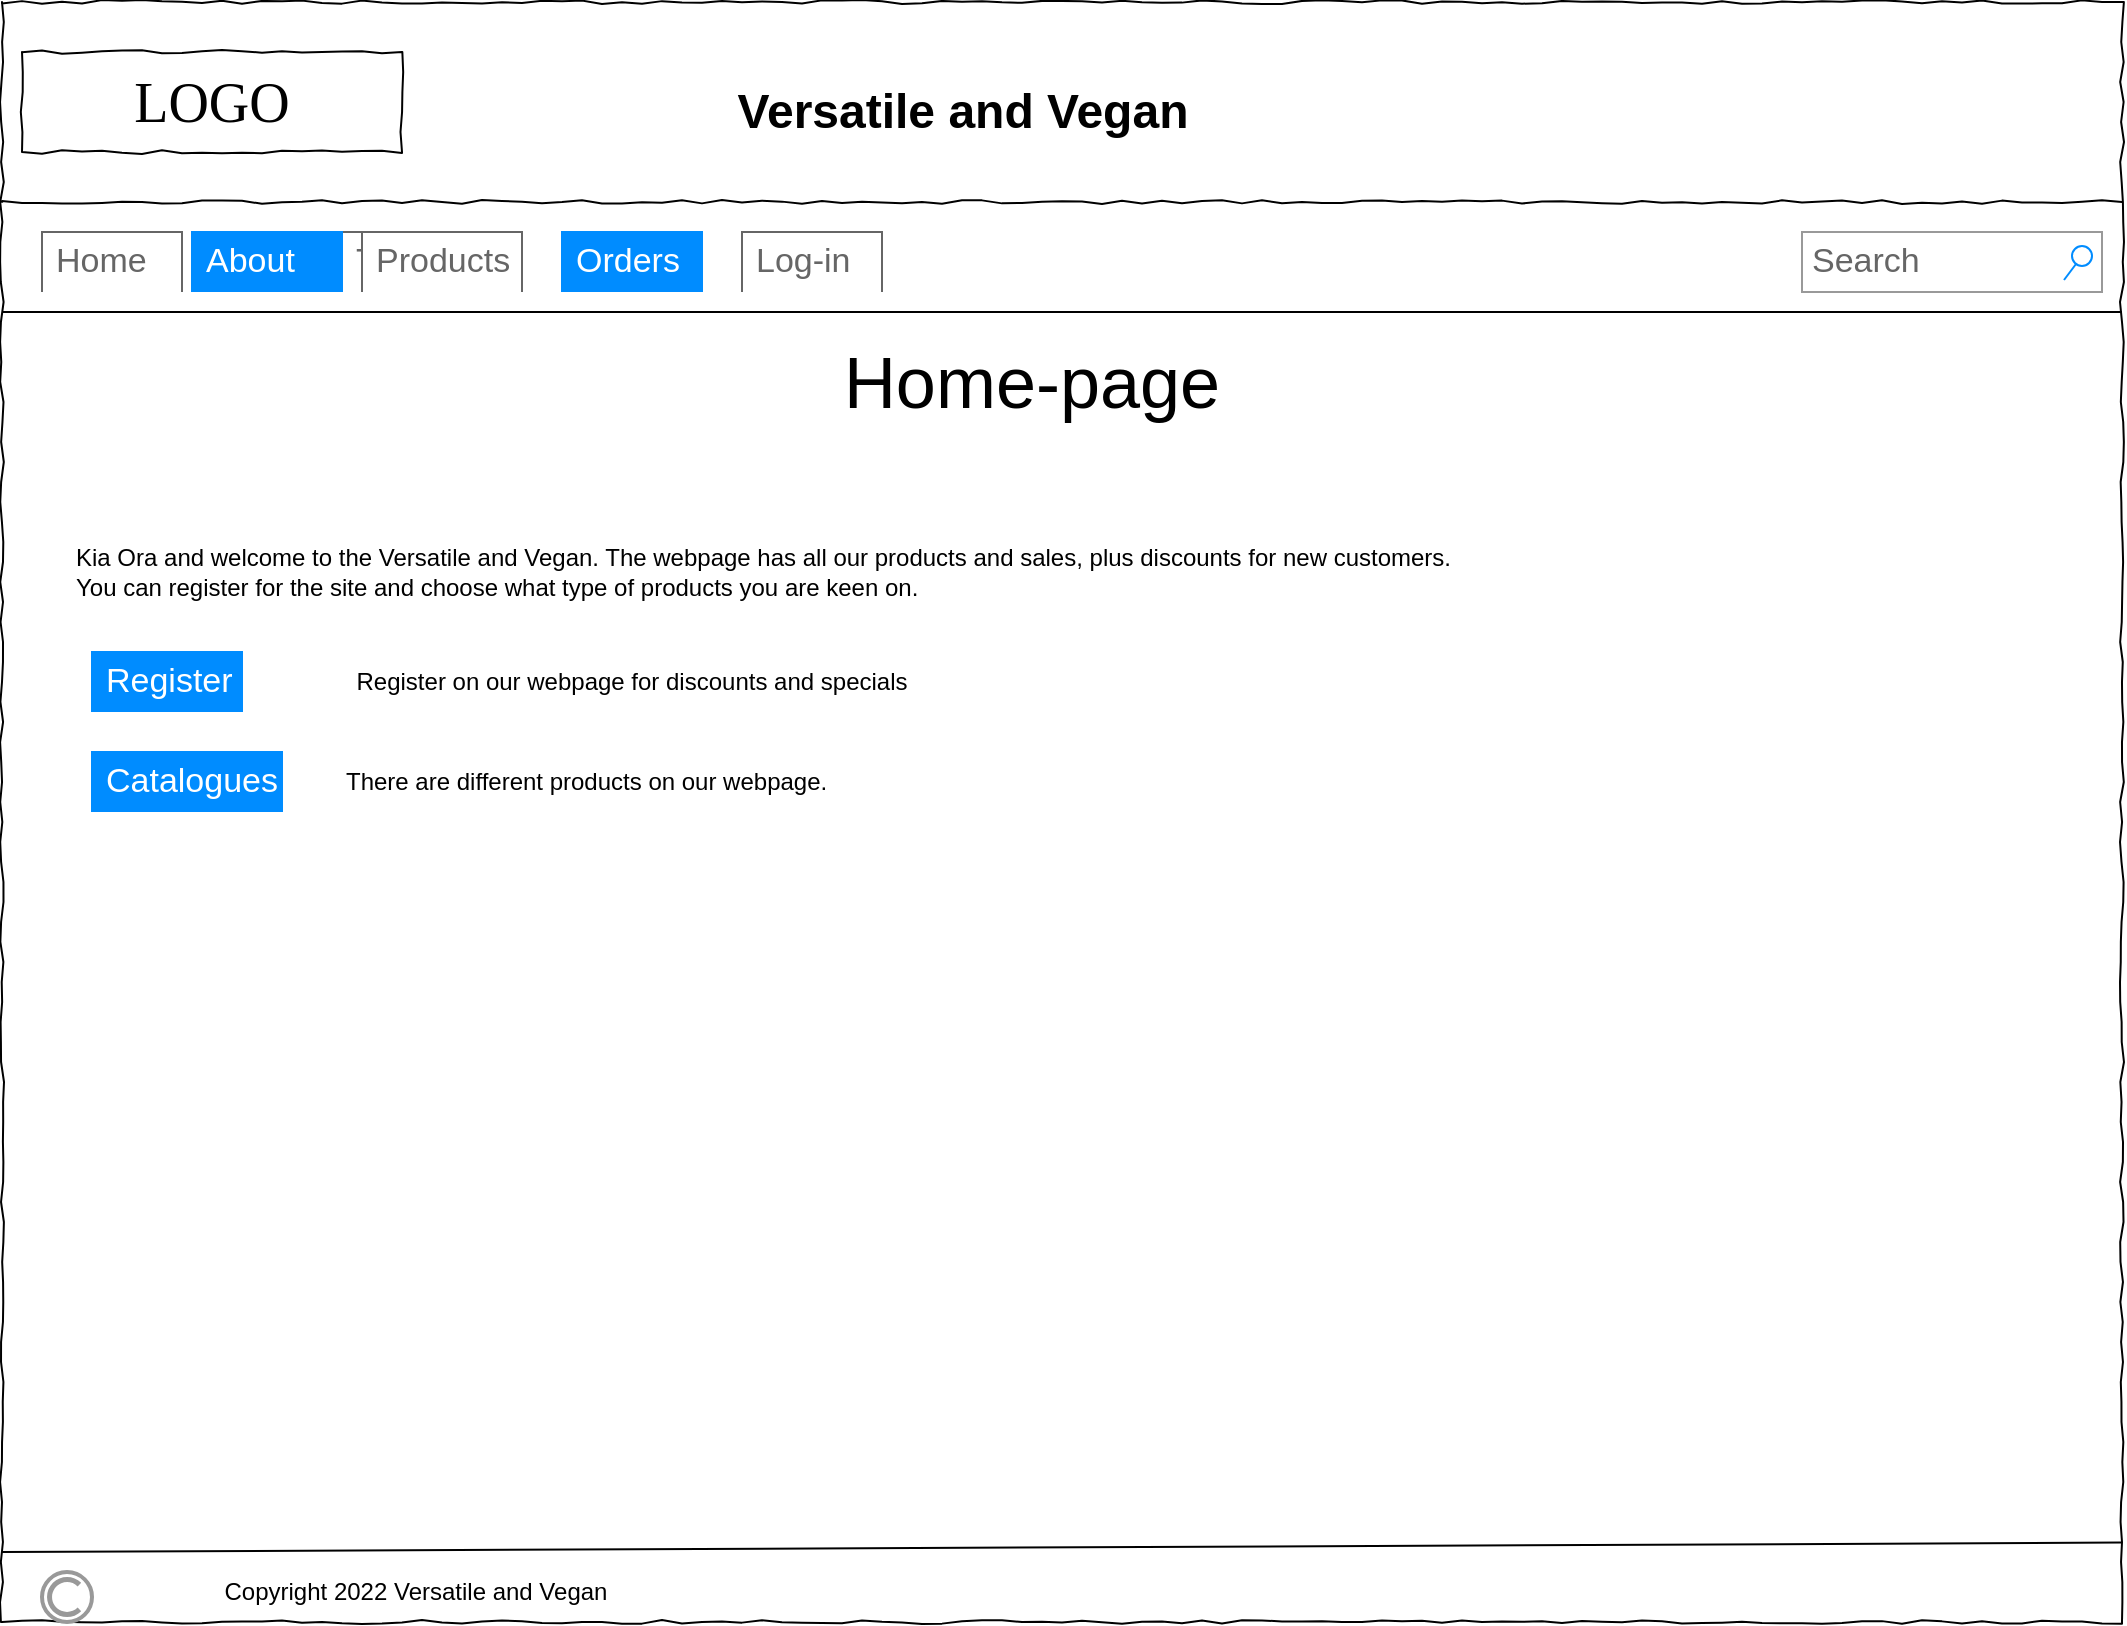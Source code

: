 <mxfile version="18.0.7" type="github">
  <diagram name="Page-1" id="03018318-947c-dd8e-b7a3-06fadd420f32">
    <mxGraphModel dx="2062" dy="1154" grid="1" gridSize="10" guides="1" tooltips="1" connect="1" arrows="1" fold="1" page="1" pageScale="1" pageWidth="1100" pageHeight="850" background="none" math="0" shadow="0">
      <root>
        <mxCell id="0" />
        <mxCell id="1" parent="0" />
        <mxCell id="677b7b8949515195-1" value="&lt;br&gt;" style="whiteSpace=wrap;html=1;rounded=0;shadow=0;labelBackgroundColor=none;strokeColor=#000000;strokeWidth=1;fillColor=none;fontFamily=Verdana;fontSize=12;fontColor=#000000;align=center;comic=1;" parent="1" vertex="1">
          <mxGeometry x="20" y="5" width="1060" height="810" as="geometry" />
        </mxCell>
        <mxCell id="677b7b8949515195-2" value="LOGO" style="whiteSpace=wrap;html=1;rounded=0;shadow=0;labelBackgroundColor=none;strokeWidth=1;fontFamily=Verdana;fontSize=28;align=center;comic=1;" parent="1" vertex="1">
          <mxGeometry x="30" y="30" width="190" height="50" as="geometry" />
        </mxCell>
        <mxCell id="677b7b8949515195-9" value="" style="line;strokeWidth=1;html=1;rounded=0;shadow=0;labelBackgroundColor=none;fillColor=none;fontFamily=Verdana;fontSize=14;fontColor=#000000;align=center;comic=1;" parent="1" vertex="1">
          <mxGeometry x="20" y="100" width="1060" height="10" as="geometry" />
        </mxCell>
        <mxCell id="BdIwxWL2ztRp1uxpC_Id-1" value="&lt;font style=&quot;font-size: 36px;&quot;&gt;Home-page&lt;/font&gt;" style="text;html=1;strokeColor=none;fillColor=none;align=center;verticalAlign=middle;whiteSpace=wrap;rounded=0;" parent="1" vertex="1">
          <mxGeometry x="150" y="180" width="770" height="30" as="geometry" />
        </mxCell>
        <mxCell id="BdIwxWL2ztRp1uxpC_Id-7" value="" style="endArrow=none;html=1;rounded=0;fontSize=36;" parent="1" edge="1">
          <mxGeometry width="50" height="50" relative="1" as="geometry">
            <mxPoint x="20" y="160" as="sourcePoint" />
            <mxPoint x="1080" y="160" as="targetPoint" />
          </mxGeometry>
        </mxCell>
        <mxCell id="BdIwxWL2ztRp1uxpC_Id-8" value="Tab 1" style="strokeWidth=1;shadow=0;dashed=0;align=center;html=1;shape=mxgraph.mockup.forms.uRect;fontSize=17;fontColor=#666666;align=left;spacingLeft=5;strokeColor=#666666;" parent="1" vertex="1">
          <mxGeometry x="40" y="120" width="70" height="30" as="geometry" />
        </mxCell>
        <mxCell id="BdIwxWL2ztRp1uxpC_Id-9" value="Tab 2" style="strokeWidth=1;shadow=0;dashed=0;align=center;html=1;shape=mxgraph.mockup.forms.uRect;fontSize=17;fontColor=#ffffff;align=left;spacingLeft=5;strokeColor=#008cff;fillColor=#008cff;" parent="1" vertex="1">
          <mxGeometry x="115" y="120" width="70" height="30" as="geometry" />
        </mxCell>
        <mxCell id="BdIwxWL2ztRp1uxpC_Id-10" value="Tab 3" style="strokeWidth=1;shadow=0;dashed=0;align=center;html=1;shape=mxgraph.mockup.forms.uRect;fontSize=17;fontColor=#666666;align=left;spacingLeft=5;strokeColor=#666666;" parent="1" vertex="1">
          <mxGeometry x="190" y="120" width="70" height="30" as="geometry" />
        </mxCell>
        <mxCell id="BdIwxWL2ztRp1uxpC_Id-11" value="Home" style="strokeWidth=1;shadow=0;dashed=0;align=center;html=1;shape=mxgraph.mockup.forms.uRect;fontSize=17;fontColor=#666666;align=left;spacingLeft=5;strokeColor=#666666;" parent="1" vertex="1">
          <mxGeometry x="40" y="120" width="70" height="30" as="geometry" />
        </mxCell>
        <mxCell id="BdIwxWL2ztRp1uxpC_Id-12" value="About" style="strokeWidth=1;shadow=0;dashed=0;align=center;html=1;shape=mxgraph.mockup.forms.uRect;fontSize=17;fontColor=#ffffff;align=left;spacingLeft=5;strokeColor=#008cff;fillColor=#008cff;" parent="1" vertex="1">
          <mxGeometry x="115" y="120" width="75" height="30" as="geometry" />
        </mxCell>
        <mxCell id="BdIwxWL2ztRp1uxpC_Id-13" value="Products" style="strokeWidth=1;shadow=0;dashed=0;align=center;html=1;shape=mxgraph.mockup.forms.uRect;fontSize=17;fontColor=#666666;align=left;spacingLeft=5;strokeColor=#666666;" parent="1" vertex="1">
          <mxGeometry x="200" y="120" width="80" height="30" as="geometry" />
        </mxCell>
        <mxCell id="BdIwxWL2ztRp1uxpC_Id-16" value="Log-in" style="strokeWidth=1;shadow=0;dashed=0;align=center;html=1;shape=mxgraph.mockup.forms.uRect;fontSize=17;fontColor=#666666;align=left;spacingLeft=5;strokeColor=#666666;" parent="1" vertex="1">
          <mxGeometry x="390" y="120" width="70" height="30" as="geometry" />
        </mxCell>
        <mxCell id="BdIwxWL2ztRp1uxpC_Id-17" value="" style="endArrow=none;html=1;rounded=0;fontSize=36;entryX=1;entryY=0.951;entryDx=0;entryDy=0;entryPerimeter=0;" parent="1" target="677b7b8949515195-1" edge="1">
          <mxGeometry width="50" height="50" relative="1" as="geometry">
            <mxPoint x="20" y="780" as="sourcePoint" />
            <mxPoint x="70" y="730" as="targetPoint" />
          </mxGeometry>
        </mxCell>
        <mxCell id="BdIwxWL2ztRp1uxpC_Id-18" value="" style="strokeColor=#999999;verticalLabelPosition=bottom;shadow=0;dashed=0;verticalAlign=top;strokeWidth=2;html=1;shape=mxgraph.mockup.misc.copyrightIcon;fontSize=36;" parent="1" vertex="1">
          <mxGeometry x="40" y="790" width="25" height="25" as="geometry" />
        </mxCell>
        <mxCell id="BdIwxWL2ztRp1uxpC_Id-26" value="Search" style="strokeWidth=1;shadow=0;dashed=0;align=center;html=1;shape=mxgraph.mockup.forms.searchBox;strokeColor=#999999;mainText=;strokeColor2=#008cff;fontColor=#666666;fontSize=17;align=left;spacingLeft=3;" parent="1" vertex="1">
          <mxGeometry x="920" y="120" width="150" height="30" as="geometry" />
        </mxCell>
        <mxCell id="BdIwxWL2ztRp1uxpC_Id-28" value="Orders" style="strokeWidth=1;shadow=0;dashed=0;align=center;html=1;shape=mxgraph.mockup.forms.uRect;fontSize=17;fontColor=#ffffff;align=left;spacingLeft=5;strokeColor=#008cff;fillColor=#008cff;" parent="1" vertex="1">
          <mxGeometry x="300" y="120" width="70" height="30" as="geometry" />
        </mxCell>
        <mxCell id="BdIwxWL2ztRp1uxpC_Id-29" value="Copyright 2022&amp;nbsp;Versatile and Vegan " style="text;html=1;strokeColor=none;fillColor=none;align=center;verticalAlign=middle;whiteSpace=wrap;rounded=0;fontSize=12;" parent="1" vertex="1">
          <mxGeometry x="72.5" y="785" width="307.5" height="30" as="geometry" />
        </mxCell>
        <mxCell id="BdIwxWL2ztRp1uxpC_Id-30" value="Versatile and Vegan " style="text;strokeColor=none;fillColor=none;html=1;fontSize=24;fontStyle=1;verticalAlign=middle;align=center;" parent="1" vertex="1">
          <mxGeometry x="390" y="40" width="220" height="40" as="geometry" />
        </mxCell>
        <mxCell id="6xUWBgbos6RI_MjtZ8wd-1" value="Kia Ora and welcome to the Versatile and Vegan. The webpage has all our products and sales, plus discounts for new customers.&amp;nbsp; You can register for the site and choose what type of products you are keen on." style="text;html=1;strokeColor=none;fillColor=none;align=left;verticalAlign=middle;whiteSpace=wrap;rounded=0;" vertex="1" parent="1">
          <mxGeometry x="55" y="250" width="705" height="80" as="geometry" />
        </mxCell>
        <mxCell id="6xUWBgbos6RI_MjtZ8wd-3" value="Register" style="strokeWidth=1;shadow=0;dashed=0;align=center;html=1;shape=mxgraph.mockup.forms.uRect;fontSize=17;fontColor=#ffffff;align=left;spacingLeft=5;strokeColor=#008cff;fillColor=#008cff;" vertex="1" parent="1">
          <mxGeometry x="65" y="330" width="75" height="30" as="geometry" />
        </mxCell>
        <mxCell id="6xUWBgbos6RI_MjtZ8wd-5" value="Catalogues" style="strokeWidth=1;shadow=0;dashed=0;align=center;html=1;shape=mxgraph.mockup.forms.uRect;fontSize=17;fontColor=#ffffff;align=left;spacingLeft=5;strokeColor=#008cff;fillColor=#008cff;" vertex="1" parent="1">
          <mxGeometry x="65" y="380" width="95" height="30" as="geometry" />
        </mxCell>
        <mxCell id="6xUWBgbos6RI_MjtZ8wd-7" value="There are different products on our webpage." style="text;html=1;strokeColor=none;fillColor=none;align=left;verticalAlign=middle;whiteSpace=wrap;rounded=0;" vertex="1" parent="1">
          <mxGeometry x="190" y="380" width="400" height="30" as="geometry" />
        </mxCell>
        <mxCell id="6xUWBgbos6RI_MjtZ8wd-8" value="Register on our webpage for discounts and specials" style="text;html=1;strokeColor=none;fillColor=none;align=center;verticalAlign=middle;whiteSpace=wrap;rounded=0;" vertex="1" parent="1">
          <mxGeometry x="185" y="330" width="300" height="30" as="geometry" />
        </mxCell>
      </root>
    </mxGraphModel>
  </diagram>
</mxfile>
